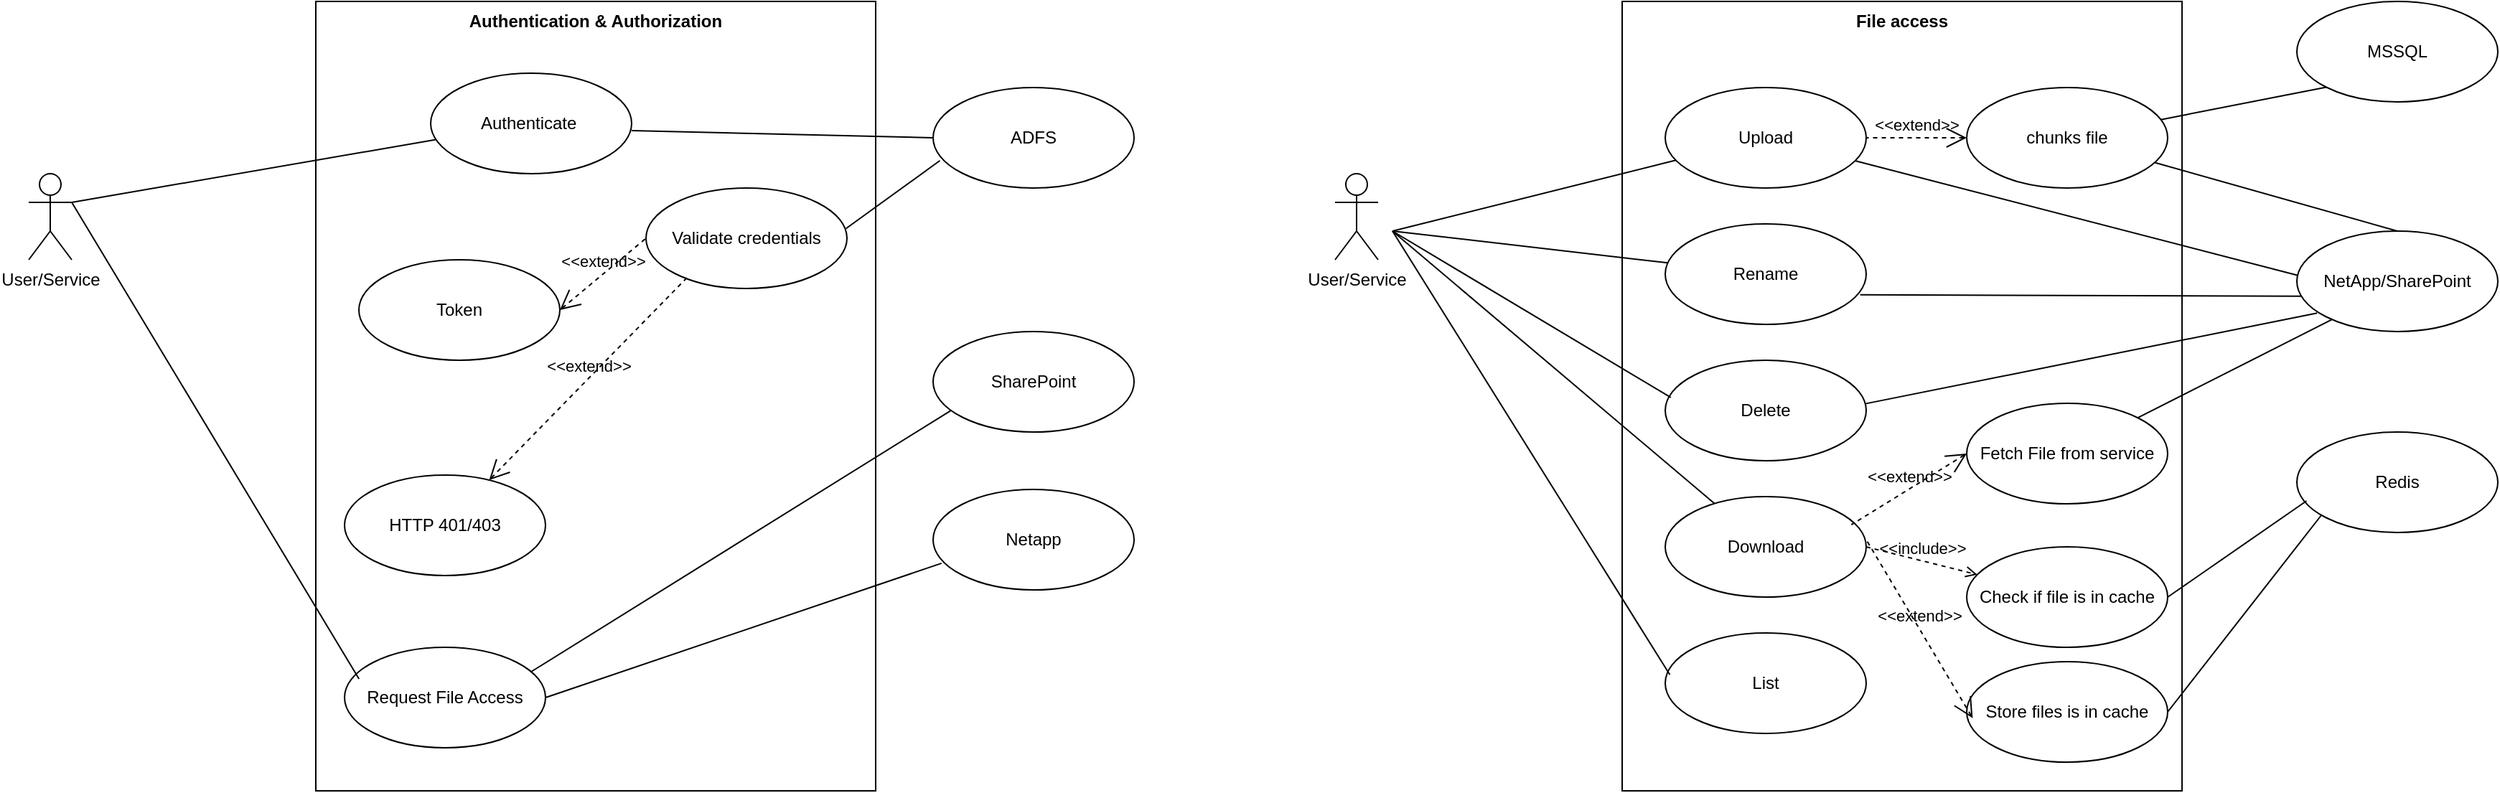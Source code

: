 <mxfile version="26.0.16">
  <diagram name="Page-1" id="rSmVY7l8DbUkNPeMReCK">
    <mxGraphModel dx="1185" dy="632" grid="1" gridSize="10" guides="1" tooltips="1" connect="1" arrows="1" fold="1" page="1" pageScale="1" pageWidth="850" pageHeight="1100" math="0" shadow="0">
      <root>
        <mxCell id="0" />
        <mxCell id="1" parent="0" />
        <mxCell id="hPGDMdynyl7NbmfzZyHG-7" value="Authentication &amp;amp; Authorization" style="shape=rect;html=1;verticalAlign=top;fontStyle=1;whiteSpace=wrap;align=center;" vertex="1" parent="1">
          <mxGeometry x="250" y="140" width="390" height="550" as="geometry" />
        </mxCell>
        <mxCell id="hPGDMdynyl7NbmfzZyHG-1" value="Authenticate&amp;nbsp;" style="ellipse;whiteSpace=wrap;html=1;" vertex="1" parent="1">
          <mxGeometry x="330" y="190" width="140" height="70" as="geometry" />
        </mxCell>
        <mxCell id="hPGDMdynyl7NbmfzZyHG-2" value="User/Service&lt;div&gt;&lt;br&gt;&lt;/div&gt;" style="shape=umlActor;html=1;verticalLabelPosition=bottom;verticalAlign=top;align=center;" vertex="1" parent="1">
          <mxGeometry x="50" y="260" width="30" height="60" as="geometry" />
        </mxCell>
        <mxCell id="hPGDMdynyl7NbmfzZyHG-6" value="" style="endArrow=none;html=1;rounded=0;exitX=1;exitY=0.333;exitDx=0;exitDy=0;exitPerimeter=0;" edge="1" parent="1" source="hPGDMdynyl7NbmfzZyHG-2" target="hPGDMdynyl7NbmfzZyHG-1">
          <mxGeometry width="50" height="50" relative="1" as="geometry">
            <mxPoint x="130" y="270" as="sourcePoint" />
            <mxPoint x="180" y="220" as="targetPoint" />
          </mxGeometry>
        </mxCell>
        <mxCell id="hPGDMdynyl7NbmfzZyHG-18" value="ADFS" style="ellipse;whiteSpace=wrap;html=1;" vertex="1" parent="1">
          <mxGeometry x="680" y="200" width="140" height="70" as="geometry" />
        </mxCell>
        <mxCell id="hPGDMdynyl7NbmfzZyHG-20" value="" style="endArrow=none;html=1;rounded=0;exitX=0;exitY=0.5;exitDx=0;exitDy=0;" edge="1" parent="1" source="hPGDMdynyl7NbmfzZyHG-18">
          <mxGeometry width="50" height="50" relative="1" as="geometry">
            <mxPoint x="140" y="400" as="sourcePoint" />
            <mxPoint x="470" y="230" as="targetPoint" />
          </mxGeometry>
        </mxCell>
        <mxCell id="hPGDMdynyl7NbmfzZyHG-21" value="Validate credentials" style="ellipse;whiteSpace=wrap;html=1;" vertex="1" parent="1">
          <mxGeometry x="480" y="270" width="140" height="70" as="geometry" />
        </mxCell>
        <mxCell id="hPGDMdynyl7NbmfzZyHG-23" value="" style="endArrow=none;html=1;rounded=0;exitX=0.034;exitY=0.727;exitDx=0;exitDy=0;entryX=0.995;entryY=0.404;entryDx=0;entryDy=0;entryPerimeter=0;exitPerimeter=0;" edge="1" parent="1" source="hPGDMdynyl7NbmfzZyHG-18" target="hPGDMdynyl7NbmfzZyHG-21">
          <mxGeometry width="50" height="50" relative="1" as="geometry">
            <mxPoint x="690" y="245" as="sourcePoint" />
            <mxPoint x="480" y="240" as="targetPoint" />
          </mxGeometry>
        </mxCell>
        <mxCell id="hPGDMdynyl7NbmfzZyHG-27" value="Token" style="ellipse;whiteSpace=wrap;html=1;" vertex="1" parent="1">
          <mxGeometry x="280" y="320" width="140" height="70" as="geometry" />
        </mxCell>
        <mxCell id="hPGDMdynyl7NbmfzZyHG-28" value="&amp;lt;&amp;lt;extend&amp;gt;&amp;gt;" style="edgeStyle=none;html=1;startArrow=open;endArrow=none;startSize=12;verticalAlign=bottom;dashed=1;labelBackgroundColor=none;rounded=0;entryX=0.203;entryY=0.894;entryDx=0;entryDy=0;entryPerimeter=0;" edge="1" parent="1" source="hPGDMdynyl7NbmfzZyHG-29" target="hPGDMdynyl7NbmfzZyHG-21">
          <mxGeometry width="160" relative="1" as="geometry">
            <mxPoint x="240" y="380" as="sourcePoint" />
            <mxPoint x="400" y="380" as="targetPoint" />
          </mxGeometry>
        </mxCell>
        <mxCell id="hPGDMdynyl7NbmfzZyHG-29" value="HTTP 401/403" style="ellipse;whiteSpace=wrap;html=1;" vertex="1" parent="1">
          <mxGeometry x="270" y="470" width="140" height="70" as="geometry" />
        </mxCell>
        <mxCell id="hPGDMdynyl7NbmfzZyHG-31" value="&amp;lt;&amp;lt;extend&amp;gt;&amp;gt;" style="edgeStyle=none;html=1;startArrow=open;endArrow=none;startSize=12;verticalAlign=bottom;dashed=1;labelBackgroundColor=none;rounded=0;entryX=0;entryY=0.5;entryDx=0;entryDy=0;exitX=1;exitY=0.5;exitDx=0;exitDy=0;" edge="1" parent="1" source="hPGDMdynyl7NbmfzZyHG-27" target="hPGDMdynyl7NbmfzZyHG-21">
          <mxGeometry width="160" relative="1" as="geometry">
            <mxPoint x="364" y="421" as="sourcePoint" />
            <mxPoint x="388" y="363" as="targetPoint" />
          </mxGeometry>
        </mxCell>
        <mxCell id="hPGDMdynyl7NbmfzZyHG-37" value="Request File Access" style="ellipse;whiteSpace=wrap;html=1;" vertex="1" parent="1">
          <mxGeometry x="270" y="590" width="140" height="70" as="geometry" />
        </mxCell>
        <mxCell id="hPGDMdynyl7NbmfzZyHG-38" value="SharePoint" style="ellipse;whiteSpace=wrap;html=1;" vertex="1" parent="1">
          <mxGeometry x="680" y="370" width="140" height="70" as="geometry" />
        </mxCell>
        <mxCell id="hPGDMdynyl7NbmfzZyHG-39" value="Netapp" style="ellipse;whiteSpace=wrap;html=1;" vertex="1" parent="1">
          <mxGeometry x="680" y="480" width="140" height="70" as="geometry" />
        </mxCell>
        <mxCell id="hPGDMdynyl7NbmfzZyHG-41" value="" style="endArrow=none;html=1;rounded=0;entryX=0.042;entryY=0.735;entryDx=0;entryDy=0;entryPerimeter=0;exitX=1;exitY=0.5;exitDx=0;exitDy=0;" edge="1" parent="1" source="hPGDMdynyl7NbmfzZyHG-37" target="hPGDMdynyl7NbmfzZyHG-39">
          <mxGeometry width="50" height="50" relative="1" as="geometry">
            <mxPoint x="470" y="370" as="sourcePoint" />
            <mxPoint x="694" y="533" as="targetPoint" />
          </mxGeometry>
        </mxCell>
        <mxCell id="hPGDMdynyl7NbmfzZyHG-42" value="" style="endArrow=none;html=1;rounded=0;entryX=0.072;entryY=0.314;entryDx=0;entryDy=0;entryPerimeter=0;" edge="1" parent="1" target="hPGDMdynyl7NbmfzZyHG-37">
          <mxGeometry width="50" height="50" relative="1" as="geometry">
            <mxPoint x="80" y="280" as="sourcePoint" />
            <mxPoint x="334" y="493" as="targetPoint" />
          </mxGeometry>
        </mxCell>
        <mxCell id="hPGDMdynyl7NbmfzZyHG-43" value="" style="endArrow=none;html=1;rounded=0;entryX=0.087;entryY=0.788;entryDx=0;entryDy=0;entryPerimeter=0;" edge="1" parent="1" target="hPGDMdynyl7NbmfzZyHG-38">
          <mxGeometry width="50" height="50" relative="1" as="geometry">
            <mxPoint x="400" y="607" as="sourcePoint" />
            <mxPoint x="680" y="510" as="targetPoint" />
          </mxGeometry>
        </mxCell>
        <mxCell id="hPGDMdynyl7NbmfzZyHG-45" value="File access" style="shape=rect;html=1;verticalAlign=top;fontStyle=1;whiteSpace=wrap;align=center;" vertex="1" parent="1">
          <mxGeometry x="1160" y="140" width="390" height="550" as="geometry" />
        </mxCell>
        <mxCell id="hPGDMdynyl7NbmfzZyHG-46" value="Upload" style="ellipse;whiteSpace=wrap;html=1;" vertex="1" parent="1">
          <mxGeometry x="1190" y="200" width="140" height="70" as="geometry" />
        </mxCell>
        <mxCell id="hPGDMdynyl7NbmfzZyHG-47" value="User/Service&lt;div&gt;&lt;br&gt;&lt;/div&gt;" style="shape=umlActor;html=1;verticalLabelPosition=bottom;verticalAlign=top;align=center;" vertex="1" parent="1">
          <mxGeometry x="960" y="260" width="30" height="60" as="geometry" />
        </mxCell>
        <mxCell id="hPGDMdynyl7NbmfzZyHG-48" value="" style="endArrow=none;html=1;rounded=0;" edge="1" parent="1" target="hPGDMdynyl7NbmfzZyHG-46">
          <mxGeometry width="50" height="50" relative="1" as="geometry">
            <mxPoint x="1000" y="300" as="sourcePoint" />
            <mxPoint x="1090" y="220" as="targetPoint" />
          </mxGeometry>
        </mxCell>
        <mxCell id="hPGDMdynyl7NbmfzZyHG-50" value="" style="endArrow=none;html=1;rounded=0;exitX=0;exitY=1;exitDx=0;exitDy=0;" edge="1" parent="1" source="hPGDMdynyl7NbmfzZyHG-64" target="hPGDMdynyl7NbmfzZyHG-66">
          <mxGeometry width="50" height="50" relative="1" as="geometry">
            <mxPoint x="1590.0" y="235" as="sourcePoint" />
            <mxPoint x="1380" y="230" as="targetPoint" />
          </mxGeometry>
        </mxCell>
        <mxCell id="hPGDMdynyl7NbmfzZyHG-59" value="NetApp/SharePoint" style="ellipse;whiteSpace=wrap;html=1;" vertex="1" parent="1">
          <mxGeometry x="1630" y="300" width="140" height="70" as="geometry" />
        </mxCell>
        <mxCell id="hPGDMdynyl7NbmfzZyHG-60" value="" style="endArrow=none;html=1;rounded=0;entryX=0.005;entryY=0.441;entryDx=0;entryDy=0;entryPerimeter=0;" edge="1" parent="1" source="hPGDMdynyl7NbmfzZyHG-46" target="hPGDMdynyl7NbmfzZyHG-59">
          <mxGeometry width="50" height="50" relative="1" as="geometry">
            <mxPoint x="1320.0" y="625" as="sourcePoint" />
            <mxPoint x="1604" y="533" as="targetPoint" />
          </mxGeometry>
        </mxCell>
        <mxCell id="hPGDMdynyl7NbmfzZyHG-63" value="&amp;lt;&amp;lt;extend&amp;gt;&amp;gt;" style="edgeStyle=none;html=1;startArrow=open;endArrow=none;startSize=12;verticalAlign=bottom;dashed=1;labelBackgroundColor=none;rounded=0;" edge="1" parent="1" source="hPGDMdynyl7NbmfzZyHG-66" target="hPGDMdynyl7NbmfzZyHG-46">
          <mxGeometry width="160" relative="1" as="geometry">
            <mxPoint x="1220" y="511" as="sourcePoint" />
            <mxPoint x="1357" y="370" as="targetPoint" />
          </mxGeometry>
        </mxCell>
        <mxCell id="hPGDMdynyl7NbmfzZyHG-64" value="MSSQL" style="ellipse;whiteSpace=wrap;html=1;" vertex="1" parent="1">
          <mxGeometry x="1630" y="140" width="140" height="70" as="geometry" />
        </mxCell>
        <mxCell id="hPGDMdynyl7NbmfzZyHG-66" value="chunks file" style="ellipse;whiteSpace=wrap;html=1;" vertex="1" parent="1">
          <mxGeometry x="1400" y="200" width="140" height="70" as="geometry" />
        </mxCell>
        <mxCell id="hPGDMdynyl7NbmfzZyHG-68" value="" style="endArrow=none;html=1;rounded=0;exitX=0.5;exitY=0;exitDx=0;exitDy=0;" edge="1" parent="1" source="hPGDMdynyl7NbmfzZyHG-59" target="hPGDMdynyl7NbmfzZyHG-66">
          <mxGeometry width="50" height="50" relative="1" as="geometry">
            <mxPoint x="1635.54" y="321.13" as="sourcePoint" />
            <mxPoint x="1323" y="279" as="targetPoint" />
          </mxGeometry>
        </mxCell>
        <mxCell id="hPGDMdynyl7NbmfzZyHG-70" value="Download" style="ellipse;whiteSpace=wrap;html=1;" vertex="1" parent="1">
          <mxGeometry x="1190" y="485" width="140" height="70" as="geometry" />
        </mxCell>
        <mxCell id="hPGDMdynyl7NbmfzZyHG-71" value="Redis" style="ellipse;whiteSpace=wrap;html=1;" vertex="1" parent="1">
          <mxGeometry x="1630" y="440" width="140" height="70" as="geometry" />
        </mxCell>
        <mxCell id="hPGDMdynyl7NbmfzZyHG-72" value="Rename" style="ellipse;whiteSpace=wrap;html=1;" vertex="1" parent="1">
          <mxGeometry x="1190" y="295" width="140" height="70" as="geometry" />
        </mxCell>
        <mxCell id="hPGDMdynyl7NbmfzZyHG-74" value="Delete" style="ellipse;whiteSpace=wrap;html=1;" vertex="1" parent="1">
          <mxGeometry x="1190" y="390" width="140" height="70" as="geometry" />
        </mxCell>
        <mxCell id="hPGDMdynyl7NbmfzZyHG-76" value="" style="endArrow=none;html=1;rounded=0;entryX=0.021;entryY=0.649;entryDx=0;entryDy=0;entryPerimeter=0;exitX=0.97;exitY=0.706;exitDx=0;exitDy=0;exitPerimeter=0;" edge="1" parent="1" source="hPGDMdynyl7NbmfzZyHG-72" target="hPGDMdynyl7NbmfzZyHG-59">
          <mxGeometry width="50" height="50" relative="1" as="geometry">
            <mxPoint x="1311" y="273" as="sourcePoint" />
            <mxPoint x="1636" y="501" as="targetPoint" />
          </mxGeometry>
        </mxCell>
        <mxCell id="hPGDMdynyl7NbmfzZyHG-79" value="" style="endArrow=none;html=1;rounded=0;entryX=0.101;entryY=0.816;entryDx=0;entryDy=0;entryPerimeter=0;exitX=0.995;exitY=0.433;exitDx=0;exitDy=0;exitPerimeter=0;" edge="1" parent="1" source="hPGDMdynyl7NbmfzZyHG-74" target="hPGDMdynyl7NbmfzZyHG-59">
          <mxGeometry width="50" height="50" relative="1" as="geometry">
            <mxPoint x="1336" y="349" as="sourcePoint" />
            <mxPoint x="1633" y="385" as="targetPoint" />
          </mxGeometry>
        </mxCell>
        <mxCell id="hPGDMdynyl7NbmfzZyHG-80" value="List" style="ellipse;whiteSpace=wrap;html=1;" vertex="1" parent="1">
          <mxGeometry x="1190" y="580" width="140" height="70" as="geometry" />
        </mxCell>
        <mxCell id="hPGDMdynyl7NbmfzZyHG-83" value="&amp;lt;&amp;lt;include&amp;gt;&amp;gt;" style="edgeStyle=none;html=1;endArrow=open;verticalAlign=bottom;dashed=1;labelBackgroundColor=none;rounded=0;exitX=1;exitY=0.5;exitDx=0;exitDy=0;" edge="1" parent="1" source="hPGDMdynyl7NbmfzZyHG-70" target="hPGDMdynyl7NbmfzZyHG-84">
          <mxGeometry width="160" relative="1" as="geometry">
            <mxPoint x="1370" y="500" as="sourcePoint" />
            <mxPoint x="1530" y="500" as="targetPoint" />
          </mxGeometry>
        </mxCell>
        <mxCell id="hPGDMdynyl7NbmfzZyHG-84" value="Check if file is in cache" style="ellipse;whiteSpace=wrap;html=1;" vertex="1" parent="1">
          <mxGeometry x="1400" y="520" width="140" height="70" as="geometry" />
        </mxCell>
        <mxCell id="hPGDMdynyl7NbmfzZyHG-85" value="" style="endArrow=none;html=1;rounded=0;entryX=0.048;entryY=0.686;entryDx=0;entryDy=0;exitX=1;exitY=0.5;exitDx=0;exitDy=0;entryPerimeter=0;" edge="1" parent="1" source="hPGDMdynyl7NbmfzZyHG-84" target="hPGDMdynyl7NbmfzZyHG-71">
          <mxGeometry width="50" height="50" relative="1" as="geometry">
            <mxPoint x="1339" y="430" as="sourcePoint" />
            <mxPoint x="1643" y="395" as="targetPoint" />
          </mxGeometry>
        </mxCell>
        <mxCell id="hPGDMdynyl7NbmfzZyHG-89" value="&amp;lt;&amp;lt;extend&amp;gt;&amp;gt;" style="edgeStyle=none;html=1;startArrow=open;endArrow=none;startSize=12;verticalAlign=bottom;dashed=1;labelBackgroundColor=none;rounded=0;exitX=0;exitY=0.5;exitDx=0;exitDy=0;entryX=0.926;entryY=0.28;entryDx=0;entryDy=0;entryPerimeter=0;" edge="1" parent="1" source="hPGDMdynyl7NbmfzZyHG-90" target="hPGDMdynyl7NbmfzZyHG-70">
          <mxGeometry width="160" relative="1" as="geometry">
            <mxPoint x="1370" y="450" as="sourcePoint" />
            <mxPoint x="1530" y="450" as="targetPoint" />
          </mxGeometry>
        </mxCell>
        <mxCell id="hPGDMdynyl7NbmfzZyHG-90" value="Fetch File from service" style="ellipse;whiteSpace=wrap;html=1;" vertex="1" parent="1">
          <mxGeometry x="1400" y="420" width="140" height="70" as="geometry" />
        </mxCell>
        <mxCell id="hPGDMdynyl7NbmfzZyHG-91" value="" style="endArrow=none;html=1;rounded=0;entryX=0.177;entryY=0.878;entryDx=0;entryDy=0;entryPerimeter=0;" edge="1" parent="1" source="hPGDMdynyl7NbmfzZyHG-90" target="hPGDMdynyl7NbmfzZyHG-59">
          <mxGeometry width="50" height="50" relative="1" as="geometry">
            <mxPoint x="1339" y="430" as="sourcePoint" />
            <mxPoint x="1643" y="395" as="targetPoint" />
          </mxGeometry>
        </mxCell>
        <mxCell id="hPGDMdynyl7NbmfzZyHG-92" value="" style="endArrow=none;html=1;rounded=0;" edge="1" parent="1" target="hPGDMdynyl7NbmfzZyHG-72">
          <mxGeometry width="50" height="50" relative="1" as="geometry">
            <mxPoint x="1000" y="300" as="sourcePoint" />
            <mxPoint x="1204" y="256" as="targetPoint" />
          </mxGeometry>
        </mxCell>
        <mxCell id="hPGDMdynyl7NbmfzZyHG-93" value="" style="endArrow=none;html=1;rounded=0;entryX=0.028;entryY=0.371;entryDx=0;entryDy=0;entryPerimeter=0;" edge="1" parent="1" target="hPGDMdynyl7NbmfzZyHG-74">
          <mxGeometry width="50" height="50" relative="1" as="geometry">
            <mxPoint x="1000" y="300" as="sourcePoint" />
            <mxPoint x="1214" y="266" as="targetPoint" />
          </mxGeometry>
        </mxCell>
        <mxCell id="hPGDMdynyl7NbmfzZyHG-94" value="" style="endArrow=none;html=1;rounded=0;" edge="1" parent="1" target="hPGDMdynyl7NbmfzZyHG-70">
          <mxGeometry width="50" height="50" relative="1" as="geometry">
            <mxPoint x="1000" y="300" as="sourcePoint" />
            <mxPoint x="1224" y="276" as="targetPoint" />
          </mxGeometry>
        </mxCell>
        <mxCell id="hPGDMdynyl7NbmfzZyHG-95" value="" style="endArrow=none;html=1;rounded=0;entryX=0.023;entryY=0.416;entryDx=0;entryDy=0;entryPerimeter=0;" edge="1" parent="1" target="hPGDMdynyl7NbmfzZyHG-80">
          <mxGeometry width="50" height="50" relative="1" as="geometry">
            <mxPoint x="1000" y="300" as="sourcePoint" />
            <mxPoint x="1234" y="286" as="targetPoint" />
          </mxGeometry>
        </mxCell>
        <mxCell id="hPGDMdynyl7NbmfzZyHG-96" value="Store files is in cache" style="ellipse;whiteSpace=wrap;html=1;" vertex="1" parent="1">
          <mxGeometry x="1400" y="600" width="140" height="70" as="geometry" />
        </mxCell>
        <mxCell id="hPGDMdynyl7NbmfzZyHG-97" value="&amp;lt;&amp;lt;extend&amp;gt;&amp;gt;" style="edgeStyle=none;html=1;startArrow=open;endArrow=none;startSize=12;verticalAlign=bottom;dashed=1;labelBackgroundColor=none;rounded=0;exitX=0.03;exitY=0.563;exitDx=0;exitDy=0;entryX=0.926;entryY=0.28;entryDx=0;entryDy=0;entryPerimeter=0;exitPerimeter=0;" edge="1" parent="1" source="hPGDMdynyl7NbmfzZyHG-96">
          <mxGeometry width="160" relative="1" as="geometry">
            <mxPoint x="1410" y="465" as="sourcePoint" />
            <mxPoint x="1330" y="515" as="targetPoint" />
          </mxGeometry>
        </mxCell>
        <mxCell id="hPGDMdynyl7NbmfzZyHG-98" value="" style="endArrow=none;html=1;rounded=0;entryX=0.048;entryY=0.686;entryDx=0;entryDy=0;exitX=1;exitY=0.5;exitDx=0;exitDy=0;entryPerimeter=0;" edge="1" parent="1" source="hPGDMdynyl7NbmfzZyHG-96">
          <mxGeometry width="50" height="50" relative="1" as="geometry">
            <mxPoint x="1550" y="565" as="sourcePoint" />
            <mxPoint x="1647" y="498" as="targetPoint" />
          </mxGeometry>
        </mxCell>
      </root>
    </mxGraphModel>
  </diagram>
</mxfile>
